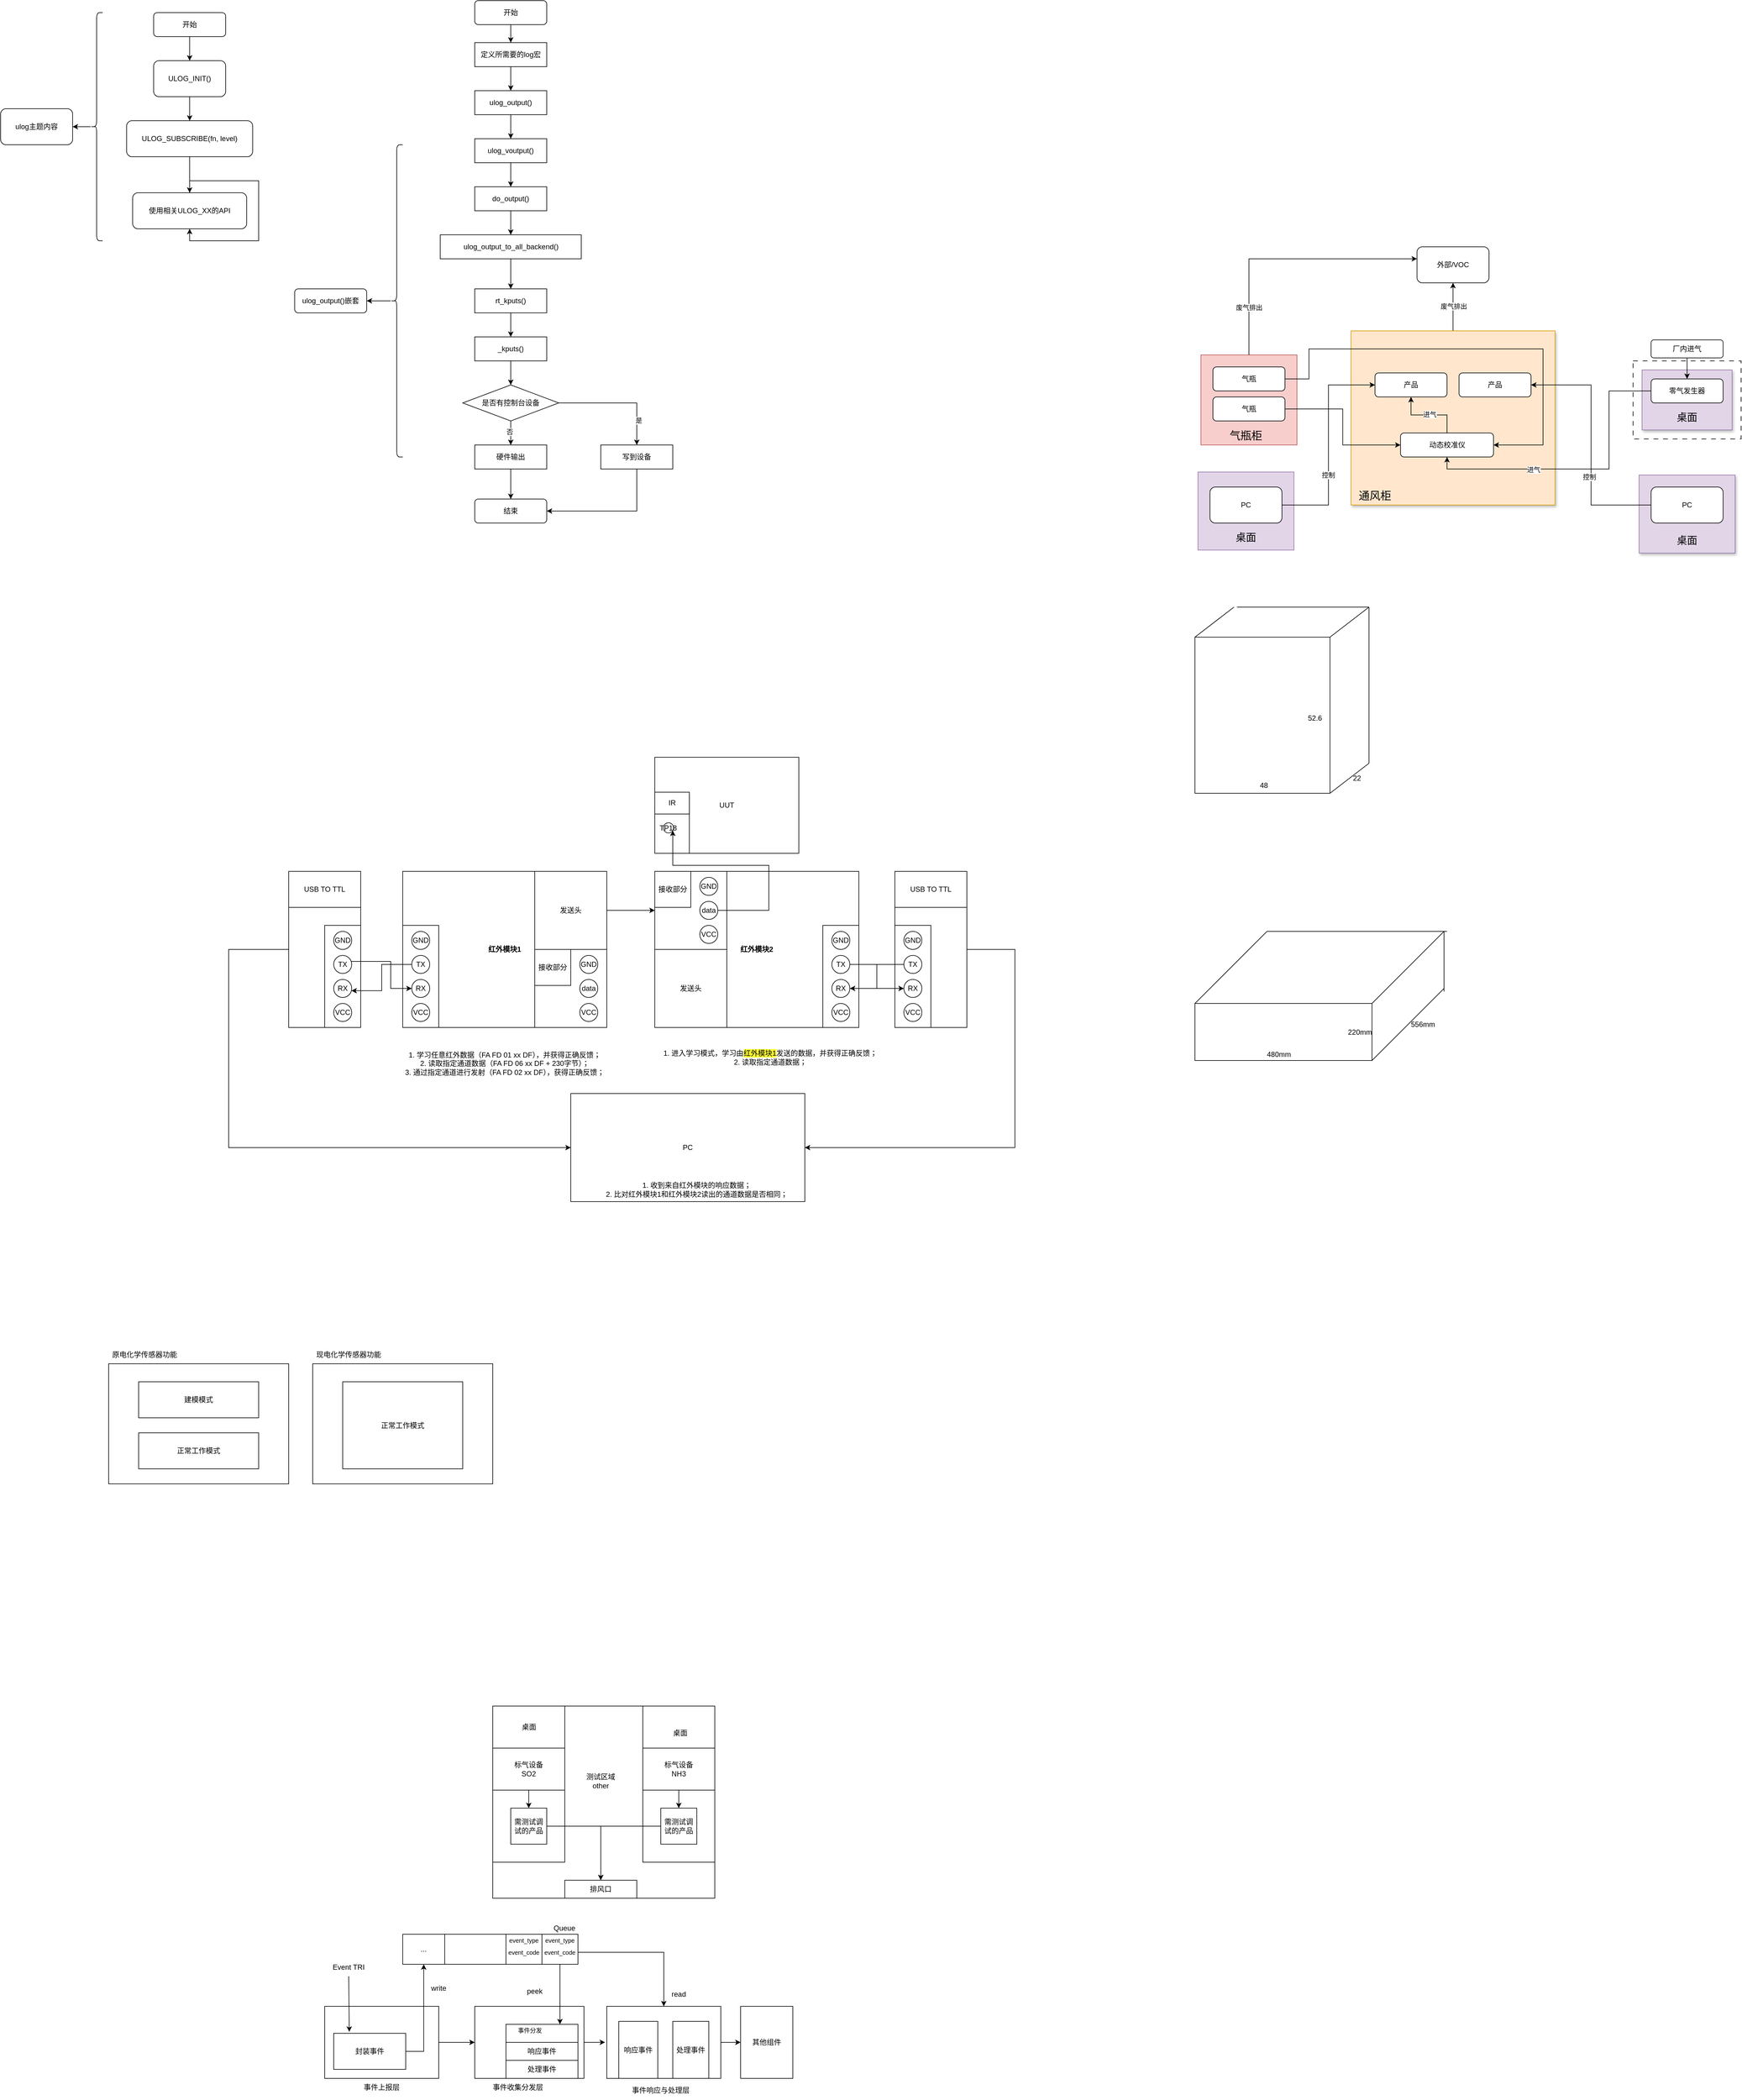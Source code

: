 <mxfile version="26.0.11">
  <diagram name="第 1 页" id="VBYefRN1_Q4a0DNFFzs_">
    <mxGraphModel dx="941" dy="494" grid="1" gridSize="10" guides="1" tooltips="1" connect="1" arrows="1" fold="1" page="1" pageScale="1" pageWidth="3300" pageHeight="4681" math="0" shadow="0">
      <root>
        <mxCell id="0" />
        <mxCell id="1" parent="0" />
        <mxCell id="qdEmWEFO1mnte5XJ-PPk-58" value="" style="rounded=0;whiteSpace=wrap;html=1;dashed=1;dashPattern=8 8;" parent="1" vertex="1">
          <mxGeometry x="2750" y="620" width="180" height="130" as="geometry" />
        </mxCell>
        <mxCell id="qdEmWEFO1mnte5XJ-PPk-31" style="edgeStyle=orthogonalEdgeStyle;rounded=0;orthogonalLoop=1;jettySize=auto;html=1;entryX=0.5;entryY=1;entryDx=0;entryDy=0;" parent="1" source="qdEmWEFO1mnte5XJ-PPk-23" target="qdEmWEFO1mnte5XJ-PPk-30" edge="1">
          <mxGeometry relative="1" as="geometry" />
        </mxCell>
        <mxCell id="qdEmWEFO1mnte5XJ-PPk-32" value="废气排出" style="edgeLabel;html=1;align=center;verticalAlign=middle;resizable=0;points=[];" parent="qdEmWEFO1mnte5XJ-PPk-31" vertex="1" connectable="0">
          <mxGeometry x="0.036" y="-1" relative="1" as="geometry">
            <mxPoint as="offset" />
          </mxGeometry>
        </mxCell>
        <mxCell id="qdEmWEFO1mnte5XJ-PPk-23" value="" style="rounded=0;whiteSpace=wrap;html=1;fillColor=#ffe6cc;strokeColor=#d79b00;fillStyle=auto;glass=0;shadow=1;" parent="1" vertex="1">
          <mxGeometry x="2280" y="570" width="340" height="290" as="geometry" />
        </mxCell>
        <mxCell id="qdEmWEFO1mnte5XJ-PPk-21" value="" style="rounded=0;whiteSpace=wrap;html=1;fillColor=#e1d5e7;strokeColor=#9673a6;shadow=1;" parent="1" vertex="1">
          <mxGeometry x="2765" y="635" width="150" height="100" as="geometry" />
        </mxCell>
        <mxCell id="qdEmWEFO1mnte5XJ-PPk-19" value="" style="rounded=0;whiteSpace=wrap;html=1;fillColor=#e1d5e7;strokeColor=#9673a6;shadow=1;" parent="1" vertex="1">
          <mxGeometry x="2760" y="810" width="160" height="130" as="geometry" />
        </mxCell>
        <mxCell id="qdEmWEFO1mnte5XJ-PPk-20" value="&lt;font style=&quot;font-size: 17px;&quot;&gt;桌面&lt;/font&gt;" style="text;html=1;align=center;verticalAlign=middle;whiteSpace=wrap;rounded=0;" parent="1" vertex="1">
          <mxGeometry x="2800" y="905" width="80" height="30" as="geometry" />
        </mxCell>
        <mxCell id="qdEmWEFO1mnte5XJ-PPk-18" value="" style="rounded=0;whiteSpace=wrap;html=1;fillColor=#e1d5e7;strokeColor=#9673a6;" parent="1" vertex="1">
          <mxGeometry x="2025" y="805" width="160" height="130" as="geometry" />
        </mxCell>
        <mxCell id="qdEmWEFO1mnte5XJ-PPk-16" value="" style="rounded=0;whiteSpace=wrap;html=1;fillColor=#f8cecc;strokeColor=#b85450;" parent="1" vertex="1">
          <mxGeometry x="2030" y="610" width="160" height="150" as="geometry" />
        </mxCell>
        <mxCell id="KYYOisJlUSR0Ur56qBf6-3" value="" style="edgeStyle=orthogonalEdgeStyle;rounded=0;orthogonalLoop=1;jettySize=auto;html=1;" parent="1" source="KYYOisJlUSR0Ur56qBf6-1" target="KYYOisJlUSR0Ur56qBf6-2" edge="1">
          <mxGeometry relative="1" as="geometry" />
        </mxCell>
        <mxCell id="KYYOisJlUSR0Ur56qBf6-1" value="开始" style="rounded=1;whiteSpace=wrap;html=1;" parent="1" vertex="1">
          <mxGeometry x="285" y="40" width="120" height="40" as="geometry" />
        </mxCell>
        <mxCell id="KYYOisJlUSR0Ur56qBf6-5" value="" style="edgeStyle=orthogonalEdgeStyle;rounded=0;orthogonalLoop=1;jettySize=auto;html=1;" parent="1" source="KYYOisJlUSR0Ur56qBf6-2" target="KYYOisJlUSR0Ur56qBf6-4" edge="1">
          <mxGeometry relative="1" as="geometry" />
        </mxCell>
        <mxCell id="KYYOisJlUSR0Ur56qBf6-2" value="ULOG_INIT()" style="whiteSpace=wrap;html=1;rounded=1;" parent="1" vertex="1">
          <mxGeometry x="285" y="120" width="120" height="60" as="geometry" />
        </mxCell>
        <mxCell id="KYYOisJlUSR0Ur56qBf6-7" value="" style="edgeStyle=orthogonalEdgeStyle;rounded=0;orthogonalLoop=1;jettySize=auto;html=1;" parent="1" source="KYYOisJlUSR0Ur56qBf6-4" target="KYYOisJlUSR0Ur56qBf6-6" edge="1">
          <mxGeometry relative="1" as="geometry" />
        </mxCell>
        <mxCell id="KYYOisJlUSR0Ur56qBf6-4" value="ULOG_SUBSCRIBE(fn, level)" style="whiteSpace=wrap;html=1;rounded=1;" parent="1" vertex="1">
          <mxGeometry x="240" y="220" width="210" height="60" as="geometry" />
        </mxCell>
        <mxCell id="KYYOisJlUSR0Ur56qBf6-6" value="使用相关ULOG_XX的API" style="whiteSpace=wrap;html=1;rounded=1;" parent="1" vertex="1">
          <mxGeometry x="250" y="340" width="190" height="60" as="geometry" />
        </mxCell>
        <mxCell id="KYYOisJlUSR0Ur56qBf6-9" style="edgeStyle=orthogonalEdgeStyle;rounded=0;orthogonalLoop=1;jettySize=auto;html=1;entryX=0.5;entryY=1;entryDx=0;entryDy=0;" parent="1" source="KYYOisJlUSR0Ur56qBf6-6" target="KYYOisJlUSR0Ur56qBf6-6" edge="1">
          <mxGeometry relative="1" as="geometry" />
        </mxCell>
        <mxCell id="90yD588Tg5mHqKN5T0L6-4" value="" style="edgeStyle=orthogonalEdgeStyle;rounded=0;orthogonalLoop=1;jettySize=auto;html=1;" parent="1" source="90yD588Tg5mHqKN5T0L6-2" target="90yD588Tg5mHqKN5T0L6-3" edge="1">
          <mxGeometry relative="1" as="geometry" />
        </mxCell>
        <mxCell id="90yD588Tg5mHqKN5T0L6-2" value="" style="shape=curlyBracket;whiteSpace=wrap;html=1;rounded=1;labelPosition=left;verticalLabelPosition=middle;align=right;verticalAlign=middle;" parent="1" vertex="1">
          <mxGeometry x="180" y="40" width="20" height="380" as="geometry" />
        </mxCell>
        <mxCell id="90yD588Tg5mHqKN5T0L6-3" value="ulog主题内容" style="rounded=1;whiteSpace=wrap;html=1;align=center;" parent="1" vertex="1">
          <mxGeometry x="30" y="200" width="120" height="60" as="geometry" />
        </mxCell>
        <mxCell id="90yD588Tg5mHqKN5T0L6-12" style="edgeStyle=orthogonalEdgeStyle;rounded=0;orthogonalLoop=1;jettySize=auto;html=1;exitX=0.5;exitY=1;exitDx=0;exitDy=0;" parent="1" source="90yD588Tg5mHqKN5T0L6-6" target="90yD588Tg5mHqKN5T0L6-7" edge="1">
          <mxGeometry relative="1" as="geometry" />
        </mxCell>
        <mxCell id="90yD588Tg5mHqKN5T0L6-6" value="开始" style="rounded=1;whiteSpace=wrap;html=1;" parent="1" vertex="1">
          <mxGeometry x="820" y="20" width="120" height="40" as="geometry" />
        </mxCell>
        <mxCell id="90yD588Tg5mHqKN5T0L6-9" value="" style="edgeStyle=orthogonalEdgeStyle;rounded=0;orthogonalLoop=1;jettySize=auto;html=1;" parent="1" source="90yD588Tg5mHqKN5T0L6-7" target="90yD588Tg5mHqKN5T0L6-8" edge="1">
          <mxGeometry relative="1" as="geometry" />
        </mxCell>
        <mxCell id="90yD588Tg5mHqKN5T0L6-7" value="定义所需要的log宏" style="rounded=0;whiteSpace=wrap;html=1;" parent="1" vertex="1">
          <mxGeometry x="820" y="90" width="120" height="40" as="geometry" />
        </mxCell>
        <mxCell id="90yD588Tg5mHqKN5T0L6-11" value="" style="edgeStyle=orthogonalEdgeStyle;rounded=0;orthogonalLoop=1;jettySize=auto;html=1;" parent="1" source="90yD588Tg5mHqKN5T0L6-8" target="90yD588Tg5mHqKN5T0L6-10" edge="1">
          <mxGeometry relative="1" as="geometry" />
        </mxCell>
        <mxCell id="90yD588Tg5mHqKN5T0L6-8" value="ulog_output()" style="whiteSpace=wrap;html=1;rounded=0;" parent="1" vertex="1">
          <mxGeometry x="820" y="170" width="120" height="40" as="geometry" />
        </mxCell>
        <mxCell id="90yD588Tg5mHqKN5T0L6-14" value="" style="edgeStyle=orthogonalEdgeStyle;rounded=0;orthogonalLoop=1;jettySize=auto;html=1;" parent="1" source="90yD588Tg5mHqKN5T0L6-10" target="90yD588Tg5mHqKN5T0L6-13" edge="1">
          <mxGeometry relative="1" as="geometry" />
        </mxCell>
        <mxCell id="90yD588Tg5mHqKN5T0L6-10" value="ulog_voutput()" style="whiteSpace=wrap;html=1;rounded=0;" parent="1" vertex="1">
          <mxGeometry x="820" y="250" width="120" height="40" as="geometry" />
        </mxCell>
        <mxCell id="90yD588Tg5mHqKN5T0L6-16" value="" style="edgeStyle=orthogonalEdgeStyle;rounded=0;orthogonalLoop=1;jettySize=auto;html=1;" parent="1" source="90yD588Tg5mHqKN5T0L6-13" target="90yD588Tg5mHqKN5T0L6-15" edge="1">
          <mxGeometry relative="1" as="geometry" />
        </mxCell>
        <mxCell id="90yD588Tg5mHqKN5T0L6-13" value="do_output()" style="whiteSpace=wrap;html=1;rounded=0;" parent="1" vertex="1">
          <mxGeometry x="820" y="330" width="120" height="40" as="geometry" />
        </mxCell>
        <mxCell id="90yD588Tg5mHqKN5T0L6-18" value="" style="edgeStyle=orthogonalEdgeStyle;rounded=0;orthogonalLoop=1;jettySize=auto;html=1;" parent="1" source="90yD588Tg5mHqKN5T0L6-15" target="90yD588Tg5mHqKN5T0L6-17" edge="1">
          <mxGeometry relative="1" as="geometry" />
        </mxCell>
        <mxCell id="90yD588Tg5mHqKN5T0L6-15" value="ulog_output_to_all_backend()" style="whiteSpace=wrap;html=1;rounded=0;" parent="1" vertex="1">
          <mxGeometry x="762.5" y="410" width="235" height="40" as="geometry" />
        </mxCell>
        <mxCell id="90yD588Tg5mHqKN5T0L6-20" value="" style="edgeStyle=orthogonalEdgeStyle;rounded=0;orthogonalLoop=1;jettySize=auto;html=1;" parent="1" source="90yD588Tg5mHqKN5T0L6-17" target="90yD588Tg5mHqKN5T0L6-19" edge="1">
          <mxGeometry relative="1" as="geometry" />
        </mxCell>
        <mxCell id="90yD588Tg5mHqKN5T0L6-17" value="rt_kputs()" style="whiteSpace=wrap;html=1;rounded=0;" parent="1" vertex="1">
          <mxGeometry x="820" y="500" width="120" height="40" as="geometry" />
        </mxCell>
        <mxCell id="90yD588Tg5mHqKN5T0L6-22" value="" style="edgeStyle=orthogonalEdgeStyle;rounded=0;orthogonalLoop=1;jettySize=auto;html=1;" parent="1" source="90yD588Tg5mHqKN5T0L6-19" target="90yD588Tg5mHqKN5T0L6-21" edge="1">
          <mxGeometry relative="1" as="geometry" />
        </mxCell>
        <mxCell id="90yD588Tg5mHqKN5T0L6-19" value="_kputs()" style="whiteSpace=wrap;html=1;rounded=0;" parent="1" vertex="1">
          <mxGeometry x="820" y="580" width="120" height="40" as="geometry" />
        </mxCell>
        <mxCell id="90yD588Tg5mHqKN5T0L6-24" value="" style="edgeStyle=orthogonalEdgeStyle;rounded=0;orthogonalLoop=1;jettySize=auto;html=1;" parent="1" source="90yD588Tg5mHqKN5T0L6-21" target="90yD588Tg5mHqKN5T0L6-23" edge="1">
          <mxGeometry relative="1" as="geometry" />
        </mxCell>
        <mxCell id="90yD588Tg5mHqKN5T0L6-25" value="否" style="edgeLabel;html=1;align=center;verticalAlign=middle;resizable=0;points=[];" parent="90yD588Tg5mHqKN5T0L6-24" vertex="1" connectable="0">
          <mxGeometry x="-0.1" y="-2" relative="1" as="geometry">
            <mxPoint as="offset" />
          </mxGeometry>
        </mxCell>
        <mxCell id="90yD588Tg5mHqKN5T0L6-27" value="" style="edgeStyle=orthogonalEdgeStyle;rounded=0;orthogonalLoop=1;jettySize=auto;html=1;" parent="1" source="90yD588Tg5mHqKN5T0L6-21" target="90yD588Tg5mHqKN5T0L6-26" edge="1">
          <mxGeometry relative="1" as="geometry" />
        </mxCell>
        <mxCell id="90yD588Tg5mHqKN5T0L6-28" value="是" style="edgeLabel;html=1;align=center;verticalAlign=middle;resizable=0;points=[];" parent="90yD588Tg5mHqKN5T0L6-27" vertex="1" connectable="0">
          <mxGeometry x="0.588" y="3" relative="1" as="geometry">
            <mxPoint as="offset" />
          </mxGeometry>
        </mxCell>
        <mxCell id="90yD588Tg5mHqKN5T0L6-21" value="是否有控制台设备" style="rhombus;whiteSpace=wrap;html=1;rounded=0;" parent="1" vertex="1">
          <mxGeometry x="800" y="660" width="160" height="60" as="geometry" />
        </mxCell>
        <mxCell id="90yD588Tg5mHqKN5T0L6-32" style="edgeStyle=orthogonalEdgeStyle;rounded=0;orthogonalLoop=1;jettySize=auto;html=1;exitX=0.5;exitY=1;exitDx=0;exitDy=0;" parent="1" source="90yD588Tg5mHqKN5T0L6-23" target="90yD588Tg5mHqKN5T0L6-29" edge="1">
          <mxGeometry relative="1" as="geometry" />
        </mxCell>
        <mxCell id="90yD588Tg5mHqKN5T0L6-23" value="硬件输出" style="whiteSpace=wrap;html=1;rounded=0;" parent="1" vertex="1">
          <mxGeometry x="820" y="760" width="120" height="40" as="geometry" />
        </mxCell>
        <mxCell id="90yD588Tg5mHqKN5T0L6-33" style="edgeStyle=orthogonalEdgeStyle;rounded=0;orthogonalLoop=1;jettySize=auto;html=1;exitX=0.5;exitY=1;exitDx=0;exitDy=0;entryX=1;entryY=0.5;entryDx=0;entryDy=0;" parent="1" source="90yD588Tg5mHqKN5T0L6-26" target="90yD588Tg5mHqKN5T0L6-29" edge="1">
          <mxGeometry relative="1" as="geometry" />
        </mxCell>
        <mxCell id="90yD588Tg5mHqKN5T0L6-26" value="写到设备" style="whiteSpace=wrap;html=1;rounded=0;" parent="1" vertex="1">
          <mxGeometry x="1030" y="760" width="120" height="40" as="geometry" />
        </mxCell>
        <mxCell id="90yD588Tg5mHqKN5T0L6-29" value="结束" style="rounded=1;whiteSpace=wrap;html=1;" parent="1" vertex="1">
          <mxGeometry x="820" y="850" width="120" height="40" as="geometry" />
        </mxCell>
        <mxCell id="90yD588Tg5mHqKN5T0L6-36" value="" style="edgeStyle=orthogonalEdgeStyle;rounded=0;orthogonalLoop=1;jettySize=auto;html=1;" parent="1" source="90yD588Tg5mHqKN5T0L6-34" target="90yD588Tg5mHqKN5T0L6-35" edge="1">
          <mxGeometry relative="1" as="geometry" />
        </mxCell>
        <mxCell id="90yD588Tg5mHqKN5T0L6-34" value="" style="shape=curlyBracket;whiteSpace=wrap;html=1;rounded=1;labelPosition=left;verticalLabelPosition=middle;align=right;verticalAlign=middle;" parent="1" vertex="1">
          <mxGeometry x="680" y="260" width="20" height="520" as="geometry" />
        </mxCell>
        <mxCell id="90yD588Tg5mHqKN5T0L6-35" value="ulog_output()嵌套" style="whiteSpace=wrap;html=1;align=center;rounded=1;" parent="1" vertex="1">
          <mxGeometry x="520" y="500" width="120" height="40" as="geometry" />
        </mxCell>
        <mxCell id="g5xxGOTNsoSL2lDNkgLA-3" value="红外模块1" style="rounded=0;whiteSpace=wrap;html=1;fontStyle=1" parent="1" vertex="1">
          <mxGeometry x="700" y="1470" width="340" height="260" as="geometry" />
        </mxCell>
        <mxCell id="g5xxGOTNsoSL2lDNkgLA-60" style="edgeStyle=orthogonalEdgeStyle;rounded=0;orthogonalLoop=1;jettySize=auto;html=1;" parent="1" source="g5xxGOTNsoSL2lDNkgLA-4" edge="1">
          <mxGeometry relative="1" as="geometry">
            <mxPoint x="1120" y="1535.0" as="targetPoint" />
          </mxGeometry>
        </mxCell>
        <mxCell id="g5xxGOTNsoSL2lDNkgLA-4" value="发送头" style="rounded=0;whiteSpace=wrap;html=1;" parent="1" vertex="1">
          <mxGeometry x="920" y="1470" width="120" height="130" as="geometry" />
        </mxCell>
        <mxCell id="g5xxGOTNsoSL2lDNkgLA-5" value="" style="rounded=0;whiteSpace=wrap;html=1;" parent="1" vertex="1">
          <mxGeometry x="920" y="1600" width="120" height="130" as="geometry" />
        </mxCell>
        <mxCell id="g5xxGOTNsoSL2lDNkgLA-6" value="GND" style="ellipse;whiteSpace=wrap;html=1;aspect=fixed;" parent="1" vertex="1">
          <mxGeometry x="995" y="1610" width="30" height="30" as="geometry" />
        </mxCell>
        <mxCell id="g5xxGOTNsoSL2lDNkgLA-7" value="data" style="ellipse;whiteSpace=wrap;html=1;aspect=fixed;" parent="1" vertex="1">
          <mxGeometry x="995" y="1650" width="30" height="30" as="geometry" />
        </mxCell>
        <mxCell id="g5xxGOTNsoSL2lDNkgLA-8" value="VCC" style="ellipse;whiteSpace=wrap;html=1;aspect=fixed;" parent="1" vertex="1">
          <mxGeometry x="995" y="1690" width="30" height="30" as="geometry" />
        </mxCell>
        <mxCell id="g5xxGOTNsoSL2lDNkgLA-9" value="接收部分" style="rounded=0;whiteSpace=wrap;html=1;" parent="1" vertex="1">
          <mxGeometry x="920" y="1600" width="60" height="60" as="geometry" />
        </mxCell>
        <mxCell id="g5xxGOTNsoSL2lDNkgLA-10" value="" style="rounded=0;whiteSpace=wrap;html=1;" parent="1" vertex="1">
          <mxGeometry x="700" y="1560" width="60" height="170" as="geometry" />
        </mxCell>
        <mxCell id="g5xxGOTNsoSL2lDNkgLA-11" value="TX" style="ellipse;whiteSpace=wrap;html=1;aspect=fixed;" parent="1" vertex="1">
          <mxGeometry x="715" y="1610" width="30" height="30" as="geometry" />
        </mxCell>
        <mxCell id="g5xxGOTNsoSL2lDNkgLA-12" value="RX" style="ellipse;whiteSpace=wrap;html=1;aspect=fixed;" parent="1" vertex="1">
          <mxGeometry x="715" y="1650" width="30" height="30" as="geometry" />
        </mxCell>
        <mxCell id="g5xxGOTNsoSL2lDNkgLA-13" value="VCC" style="ellipse;whiteSpace=wrap;html=1;aspect=fixed;" parent="1" vertex="1">
          <mxGeometry x="715" y="1690" width="30" height="30" as="geometry" />
        </mxCell>
        <mxCell id="g5xxGOTNsoSL2lDNkgLA-14" value="GND" style="ellipse;whiteSpace=wrap;html=1;aspect=fixed;" parent="1" vertex="1">
          <mxGeometry x="715" y="1570" width="30" height="30" as="geometry" />
        </mxCell>
        <mxCell id="g5xxGOTNsoSL2lDNkgLA-72" style="edgeStyle=orthogonalEdgeStyle;rounded=0;orthogonalLoop=1;jettySize=auto;html=1;entryX=0;entryY=0.5;entryDx=0;entryDy=0;" parent="1" source="g5xxGOTNsoSL2lDNkgLA-20" target="g5xxGOTNsoSL2lDNkgLA-31" edge="1">
          <mxGeometry relative="1" as="geometry">
            <Array as="points">
              <mxPoint x="410" y="1600" />
              <mxPoint x="410" y="1930" />
            </Array>
          </mxGeometry>
        </mxCell>
        <mxCell id="g5xxGOTNsoSL2lDNkgLA-20" value="" style="rounded=0;whiteSpace=wrap;html=1;" parent="1" vertex="1">
          <mxGeometry x="510" y="1470" width="120" height="260" as="geometry" />
        </mxCell>
        <mxCell id="g5xxGOTNsoSL2lDNkgLA-21" value="USB TO TTL" style="rounded=0;whiteSpace=wrap;html=1;" parent="1" vertex="1">
          <mxGeometry x="510" y="1470" width="120" height="60" as="geometry" />
        </mxCell>
        <mxCell id="g5xxGOTNsoSL2lDNkgLA-22" value="" style="rounded=0;whiteSpace=wrap;html=1;" parent="1" vertex="1">
          <mxGeometry x="570" y="1560" width="60" height="170" as="geometry" />
        </mxCell>
        <mxCell id="g5xxGOTNsoSL2lDNkgLA-27" style="edgeStyle=orthogonalEdgeStyle;rounded=0;orthogonalLoop=1;jettySize=auto;html=1;entryX=0;entryY=0.5;entryDx=0;entryDy=0;" parent="1" source="g5xxGOTNsoSL2lDNkgLA-23" target="g5xxGOTNsoSL2lDNkgLA-12" edge="1">
          <mxGeometry relative="1" as="geometry">
            <Array as="points">
              <mxPoint x="680" y="1620" />
              <mxPoint x="680" y="1665" />
            </Array>
          </mxGeometry>
        </mxCell>
        <mxCell id="g5xxGOTNsoSL2lDNkgLA-23" value="TX" style="ellipse;whiteSpace=wrap;html=1;aspect=fixed;" parent="1" vertex="1">
          <mxGeometry x="585" y="1610" width="30" height="30" as="geometry" />
        </mxCell>
        <mxCell id="g5xxGOTNsoSL2lDNkgLA-24" value="RX" style="ellipse;whiteSpace=wrap;html=1;aspect=fixed;" parent="1" vertex="1">
          <mxGeometry x="585" y="1650" width="30" height="30" as="geometry" />
        </mxCell>
        <mxCell id="g5xxGOTNsoSL2lDNkgLA-25" value="VCC" style="ellipse;whiteSpace=wrap;html=1;aspect=fixed;" parent="1" vertex="1">
          <mxGeometry x="585" y="1690" width="30" height="30" as="geometry" />
        </mxCell>
        <mxCell id="g5xxGOTNsoSL2lDNkgLA-26" value="GND" style="ellipse;whiteSpace=wrap;html=1;aspect=fixed;" parent="1" vertex="1">
          <mxGeometry x="585" y="1570" width="30" height="30" as="geometry" />
        </mxCell>
        <mxCell id="g5xxGOTNsoSL2lDNkgLA-31" value="PC" style="rounded=0;whiteSpace=wrap;html=1;" parent="1" vertex="1">
          <mxGeometry x="980" y="1840" width="390" height="180" as="geometry" />
        </mxCell>
        <mxCell id="g5xxGOTNsoSL2lDNkgLA-38" style="edgeStyle=orthogonalEdgeStyle;rounded=0;orthogonalLoop=1;jettySize=auto;html=1;exitX=0;exitY=0.5;exitDx=0;exitDy=0;entryX=0.984;entryY=0.625;entryDx=0;entryDy=0;entryPerimeter=0;" parent="1" source="g5xxGOTNsoSL2lDNkgLA-11" target="g5xxGOTNsoSL2lDNkgLA-24" edge="1">
          <mxGeometry relative="1" as="geometry" />
        </mxCell>
        <mxCell id="g5xxGOTNsoSL2lDNkgLA-56" value="" style="group" parent="1" vertex="1" connectable="0">
          <mxGeometry x="1120" y="1280" width="240" height="160" as="geometry" />
        </mxCell>
        <mxCell id="g5xxGOTNsoSL2lDNkgLA-15" value="UUT" style="rounded=0;whiteSpace=wrap;html=1;" parent="g5xxGOTNsoSL2lDNkgLA-56" vertex="1">
          <mxGeometry width="240" height="160" as="geometry" />
        </mxCell>
        <mxCell id="g5xxGOTNsoSL2lDNkgLA-16" value="" style="rounded=0;whiteSpace=wrap;html=1;" parent="g5xxGOTNsoSL2lDNkgLA-56" vertex="1">
          <mxGeometry y="61.818" width="57.6" height="98.182" as="geometry" />
        </mxCell>
        <mxCell id="g5xxGOTNsoSL2lDNkgLA-17" value="IR" style="rounded=0;whiteSpace=wrap;html=1;" parent="g5xxGOTNsoSL2lDNkgLA-56" vertex="1">
          <mxGeometry y="58.182" width="57.6" height="36.364" as="geometry" />
        </mxCell>
        <mxCell id="g5xxGOTNsoSL2lDNkgLA-18" value="TP18" style="ellipse;whiteSpace=wrap;html=1;aspect=fixed;" parent="g5xxGOTNsoSL2lDNkgLA-56" vertex="1">
          <mxGeometry x="14.4" y="109.091" width="16.956" height="16.956" as="geometry" />
        </mxCell>
        <mxCell id="g5xxGOTNsoSL2lDNkgLA-42" value="红外模块2" style="rounded=0;whiteSpace=wrap;html=1;fontStyle=1;container=0;" parent="1" vertex="1">
          <mxGeometry x="1120" y="1470" width="340" height="260" as="geometry" />
        </mxCell>
        <mxCell id="g5xxGOTNsoSL2lDNkgLA-43" value="发送头" style="rounded=0;whiteSpace=wrap;html=1;container=0;" parent="1" vertex="1">
          <mxGeometry x="1120" y="1600" width="120" height="130" as="geometry" />
        </mxCell>
        <mxCell id="g5xxGOTNsoSL2lDNkgLA-57" value="" style="group" parent="1" vertex="1" connectable="0">
          <mxGeometry x="1120" y="1470" width="120" height="130" as="geometry" />
        </mxCell>
        <mxCell id="g5xxGOTNsoSL2lDNkgLA-44" value="" style="rounded=0;whiteSpace=wrap;html=1;container=0;" parent="g5xxGOTNsoSL2lDNkgLA-57" vertex="1">
          <mxGeometry width="120" height="130" as="geometry" />
        </mxCell>
        <mxCell id="g5xxGOTNsoSL2lDNkgLA-45" value="GND" style="ellipse;whiteSpace=wrap;html=1;aspect=fixed;container=0;" parent="g5xxGOTNsoSL2lDNkgLA-57" vertex="1">
          <mxGeometry x="75" y="10" width="30" height="30" as="geometry" />
        </mxCell>
        <mxCell id="g5xxGOTNsoSL2lDNkgLA-46" value="data" style="ellipse;whiteSpace=wrap;html=1;aspect=fixed;container=0;" parent="g5xxGOTNsoSL2lDNkgLA-57" vertex="1">
          <mxGeometry x="75" y="50" width="30" height="30" as="geometry" />
        </mxCell>
        <mxCell id="g5xxGOTNsoSL2lDNkgLA-47" value="VCC" style="ellipse;whiteSpace=wrap;html=1;aspect=fixed;container=0;" parent="g5xxGOTNsoSL2lDNkgLA-57" vertex="1">
          <mxGeometry x="75" y="90" width="30" height="30" as="geometry" />
        </mxCell>
        <mxCell id="g5xxGOTNsoSL2lDNkgLA-48" value="接收部分" style="rounded=0;whiteSpace=wrap;html=1;container=0;" parent="g5xxGOTNsoSL2lDNkgLA-57" vertex="1">
          <mxGeometry width="60" height="60" as="geometry" />
        </mxCell>
        <mxCell id="g5xxGOTNsoSL2lDNkgLA-58" value="" style="group" parent="1" vertex="1" connectable="0">
          <mxGeometry x="1400" y="1560" width="60" height="170" as="geometry" />
        </mxCell>
        <mxCell id="g5xxGOTNsoSL2lDNkgLA-49" value="" style="rounded=0;whiteSpace=wrap;html=1;container=0;" parent="g5xxGOTNsoSL2lDNkgLA-58" vertex="1">
          <mxGeometry width="60" height="170" as="geometry" />
        </mxCell>
        <mxCell id="g5xxGOTNsoSL2lDNkgLA-50" value="TX" style="ellipse;whiteSpace=wrap;html=1;aspect=fixed;container=0;" parent="g5xxGOTNsoSL2lDNkgLA-58" vertex="1">
          <mxGeometry x="15" y="50" width="30" height="30" as="geometry" />
        </mxCell>
        <mxCell id="g5xxGOTNsoSL2lDNkgLA-51" value="RX" style="ellipse;whiteSpace=wrap;html=1;aspect=fixed;container=0;" parent="g5xxGOTNsoSL2lDNkgLA-58" vertex="1">
          <mxGeometry x="15" y="90" width="30" height="30" as="geometry" />
        </mxCell>
        <mxCell id="g5xxGOTNsoSL2lDNkgLA-52" value="VCC" style="ellipse;whiteSpace=wrap;html=1;aspect=fixed;container=0;" parent="g5xxGOTNsoSL2lDNkgLA-58" vertex="1">
          <mxGeometry x="15" y="130" width="30" height="30" as="geometry" />
        </mxCell>
        <mxCell id="g5xxGOTNsoSL2lDNkgLA-53" value="GND" style="ellipse;whiteSpace=wrap;html=1;aspect=fixed;container=0;" parent="g5xxGOTNsoSL2lDNkgLA-58" vertex="1">
          <mxGeometry x="15" y="10" width="30" height="30" as="geometry" />
        </mxCell>
        <mxCell id="g5xxGOTNsoSL2lDNkgLA-59" value="1. 学习任意红外数据（FA FD 01 xx DF），并获得正确反馈；&lt;div&gt;2. 读取指定通道数据（FA FD 06 xx DF + 230字节）；&lt;br&gt;&lt;div&gt;3. 通过指定通道进行发射（FA FD 02 xx DF），获得正确反馈；&lt;/div&gt;&lt;/div&gt;" style="text;html=1;align=center;verticalAlign=middle;whiteSpace=wrap;rounded=0;" parent="1" vertex="1">
          <mxGeometry x="700" y="1750" width="340" height="80" as="geometry" />
        </mxCell>
        <mxCell id="g5xxGOTNsoSL2lDNkgLA-61" style="edgeStyle=orthogonalEdgeStyle;rounded=0;orthogonalLoop=1;jettySize=auto;html=1;exitX=1;exitY=0.5;exitDx=0;exitDy=0;" parent="1" source="g5xxGOTNsoSL2lDNkgLA-46" target="g5xxGOTNsoSL2lDNkgLA-18" edge="1">
          <mxGeometry relative="1" as="geometry">
            <Array as="points">
              <mxPoint x="1310" y="1535" />
              <mxPoint x="1310" y="1460" />
              <mxPoint x="1150" y="1460" />
            </Array>
          </mxGeometry>
        </mxCell>
        <mxCell id="g5xxGOTNsoSL2lDNkgLA-62" value="1. 进入学习模式，学习由&lt;span style=&quot;background-color: rgb(255, 255, 51);&quot;&gt;红外模块1&lt;/span&gt;发送的数据，并获得正确反馈；&lt;div&gt;2. 读取指定通道数据；&lt;/div&gt;" style="text;html=1;align=center;verticalAlign=middle;whiteSpace=wrap;rounded=0;" parent="1" vertex="1">
          <mxGeometry x="1125" y="1740" width="375" height="80" as="geometry" />
        </mxCell>
        <mxCell id="g5xxGOTNsoSL2lDNkgLA-73" style="edgeStyle=orthogonalEdgeStyle;rounded=0;orthogonalLoop=1;jettySize=auto;html=1;exitX=1;exitY=0.5;exitDx=0;exitDy=0;entryX=1;entryY=0.5;entryDx=0;entryDy=0;" parent="1" source="g5xxGOTNsoSL2lDNkgLA-63" target="g5xxGOTNsoSL2lDNkgLA-31" edge="1">
          <mxGeometry relative="1" as="geometry">
            <Array as="points">
              <mxPoint x="1720" y="1600" />
              <mxPoint x="1720" y="1930" />
            </Array>
          </mxGeometry>
        </mxCell>
        <mxCell id="g5xxGOTNsoSL2lDNkgLA-63" value="" style="rounded=0;whiteSpace=wrap;html=1;" parent="1" vertex="1">
          <mxGeometry x="1520" y="1470" width="120" height="260" as="geometry" />
        </mxCell>
        <mxCell id="g5xxGOTNsoSL2lDNkgLA-64" value="USB TO TTL" style="rounded=0;whiteSpace=wrap;html=1;" parent="1" vertex="1">
          <mxGeometry x="1520" y="1470" width="120" height="60" as="geometry" />
        </mxCell>
        <mxCell id="g5xxGOTNsoSL2lDNkgLA-65" value="" style="rounded=0;whiteSpace=wrap;html=1;" parent="1" vertex="1">
          <mxGeometry x="1520" y="1560" width="60" height="170" as="geometry" />
        </mxCell>
        <mxCell id="g5xxGOTNsoSL2lDNkgLA-75" style="edgeStyle=orthogonalEdgeStyle;rounded=0;orthogonalLoop=1;jettySize=auto;html=1;exitX=0;exitY=0.5;exitDx=0;exitDy=0;entryX=1;entryY=0.5;entryDx=0;entryDy=0;" parent="1" source="g5xxGOTNsoSL2lDNkgLA-66" target="g5xxGOTNsoSL2lDNkgLA-51" edge="1">
          <mxGeometry relative="1" as="geometry" />
        </mxCell>
        <mxCell id="g5xxGOTNsoSL2lDNkgLA-66" value="TX" style="ellipse;whiteSpace=wrap;html=1;aspect=fixed;" parent="1" vertex="1">
          <mxGeometry x="1535" y="1610" width="30" height="30" as="geometry" />
        </mxCell>
        <mxCell id="g5xxGOTNsoSL2lDNkgLA-67" value="RX" style="ellipse;whiteSpace=wrap;html=1;aspect=fixed;" parent="1" vertex="1">
          <mxGeometry x="1535" y="1650" width="30" height="30" as="geometry" />
        </mxCell>
        <mxCell id="g5xxGOTNsoSL2lDNkgLA-68" value="VCC" style="ellipse;whiteSpace=wrap;html=1;aspect=fixed;" parent="1" vertex="1">
          <mxGeometry x="1535" y="1690" width="30" height="30" as="geometry" />
        </mxCell>
        <mxCell id="g5xxGOTNsoSL2lDNkgLA-69" value="GND" style="ellipse;whiteSpace=wrap;html=1;aspect=fixed;" parent="1" vertex="1">
          <mxGeometry x="1535" y="1570" width="30" height="30" as="geometry" />
        </mxCell>
        <mxCell id="g5xxGOTNsoSL2lDNkgLA-70" style="edgeStyle=orthogonalEdgeStyle;rounded=0;orthogonalLoop=1;jettySize=auto;html=1;entryX=0;entryY=0.5;entryDx=0;entryDy=0;" parent="1" source="g5xxGOTNsoSL2lDNkgLA-50" target="g5xxGOTNsoSL2lDNkgLA-67" edge="1">
          <mxGeometry relative="1" as="geometry" />
        </mxCell>
        <mxCell id="g5xxGOTNsoSL2lDNkgLA-74" value="&lt;div&gt;1. 收到来自红外模块的响应数据；&lt;/div&gt;2. 比对红外模块1和红外模块2读出的通道数据是否相同；" style="text;html=1;align=center;verticalAlign=middle;whiteSpace=wrap;rounded=0;" parent="1" vertex="1">
          <mxGeometry x="1030" y="1960" width="320" height="80" as="geometry" />
        </mxCell>
        <mxCell id="r_3BvQJMOsZDoT6vy0jY-2" value="" style="rounded=0;whiteSpace=wrap;html=1;" parent="1" vertex="1">
          <mxGeometry x="850" y="2860" width="370" height="320" as="geometry" />
        </mxCell>
        <mxCell id="r_3BvQJMOsZDoT6vy0jY-3" value="" style="rounded=0;whiteSpace=wrap;html=1;" parent="1" vertex="1">
          <mxGeometry x="1100" y="2860" width="120" height="260" as="geometry" />
        </mxCell>
        <mxCell id="r_3BvQJMOsZDoT6vy0jY-4" value="桌面" style="text;html=1;align=center;verticalAlign=middle;whiteSpace=wrap;rounded=0;" parent="1" vertex="1">
          <mxGeometry x="1125" y="2880" width="75" height="50" as="geometry" />
        </mxCell>
        <mxCell id="r_3BvQJMOsZDoT6vy0jY-21" style="edgeStyle=orthogonalEdgeStyle;rounded=0;orthogonalLoop=1;jettySize=auto;html=1;exitX=0.5;exitY=1;exitDx=0;exitDy=0;entryX=0.5;entryY=0;entryDx=0;entryDy=0;" parent="1" source="r_3BvQJMOsZDoT6vy0jY-5" target="r_3BvQJMOsZDoT6vy0jY-6" edge="1">
          <mxGeometry relative="1" as="geometry" />
        </mxCell>
        <mxCell id="r_3BvQJMOsZDoT6vy0jY-5" value="标气设备&lt;div&gt;NH3&lt;/div&gt;" style="rounded=0;whiteSpace=wrap;html=1;" parent="1" vertex="1">
          <mxGeometry x="1100" y="2930" width="120" height="70" as="geometry" />
        </mxCell>
        <mxCell id="r_3BvQJMOsZDoT6vy0jY-26" style="edgeStyle=orthogonalEdgeStyle;rounded=0;orthogonalLoop=1;jettySize=auto;html=1;entryX=0.5;entryY=0;entryDx=0;entryDy=0;" parent="1" source="r_3BvQJMOsZDoT6vy0jY-6" target="r_3BvQJMOsZDoT6vy0jY-9" edge="1">
          <mxGeometry relative="1" as="geometry" />
        </mxCell>
        <mxCell id="r_3BvQJMOsZDoT6vy0jY-6" value="需测试调试的产品" style="rounded=0;whiteSpace=wrap;html=1;" parent="1" vertex="1">
          <mxGeometry x="1130" y="3030" width="60" height="60" as="geometry" />
        </mxCell>
        <mxCell id="r_3BvQJMOsZDoT6vy0jY-9" value="排风口" style="rounded=0;whiteSpace=wrap;html=1;" parent="1" vertex="1">
          <mxGeometry x="970" y="3150" width="120" height="30" as="geometry" />
        </mxCell>
        <mxCell id="r_3BvQJMOsZDoT6vy0jY-12" value="测试区域&lt;div&gt;other&lt;/div&gt;" style="text;html=1;align=center;verticalAlign=middle;whiteSpace=wrap;rounded=0;" parent="1" vertex="1">
          <mxGeometry x="990" y="2970" width="80" height="30" as="geometry" />
        </mxCell>
        <mxCell id="r_3BvQJMOsZDoT6vy0jY-13" value="" style="rounded=0;whiteSpace=wrap;html=1;" parent="1" vertex="1">
          <mxGeometry x="850" y="2860" width="120" height="260" as="geometry" />
        </mxCell>
        <mxCell id="r_3BvQJMOsZDoT6vy0jY-20" style="edgeStyle=orthogonalEdgeStyle;rounded=0;orthogonalLoop=1;jettySize=auto;html=1;" parent="1" source="r_3BvQJMOsZDoT6vy0jY-14" target="r_3BvQJMOsZDoT6vy0jY-15" edge="1">
          <mxGeometry relative="1" as="geometry" />
        </mxCell>
        <mxCell id="r_3BvQJMOsZDoT6vy0jY-14" value="标气设备&lt;div&gt;SO2&lt;/div&gt;" style="rounded=0;whiteSpace=wrap;html=1;" parent="1" vertex="1">
          <mxGeometry x="850" y="2930" width="120" height="70" as="geometry" />
        </mxCell>
        <mxCell id="r_3BvQJMOsZDoT6vy0jY-25" style="edgeStyle=orthogonalEdgeStyle;rounded=0;orthogonalLoop=1;jettySize=auto;html=1;entryX=0.5;entryY=0;entryDx=0;entryDy=0;" parent="1" source="r_3BvQJMOsZDoT6vy0jY-15" target="r_3BvQJMOsZDoT6vy0jY-9" edge="1">
          <mxGeometry relative="1" as="geometry" />
        </mxCell>
        <mxCell id="r_3BvQJMOsZDoT6vy0jY-15" value="需测试调试的产品" style="rounded=0;whiteSpace=wrap;html=1;" parent="1" vertex="1">
          <mxGeometry x="880" y="3030" width="60" height="60" as="geometry" />
        </mxCell>
        <mxCell id="r_3BvQJMOsZDoT6vy0jY-17" value="桌面" style="text;html=1;align=center;verticalAlign=middle;whiteSpace=wrap;rounded=0;" parent="1" vertex="1">
          <mxGeometry x="872.5" y="2870" width="75" height="50" as="geometry" />
        </mxCell>
        <mxCell id="qdEmWEFO1mnte5XJ-PPk-11" style="edgeStyle=orthogonalEdgeStyle;rounded=0;orthogonalLoop=1;jettySize=auto;html=1;entryX=0.5;entryY=1;entryDx=0;entryDy=0;" parent="1" source="MkJN3EaGuhQjYFLI0Iza-1" target="MkJN3EaGuhQjYFLI0Iza-2" edge="1">
          <mxGeometry relative="1" as="geometry">
            <Array as="points">
              <mxPoint x="2710" y="800" />
              <mxPoint x="2440" y="800" />
            </Array>
          </mxGeometry>
        </mxCell>
        <mxCell id="qdEmWEFO1mnte5XJ-PPk-29" value="进气" style="edgeLabel;html=1;align=center;verticalAlign=middle;resizable=0;points=[];" parent="qdEmWEFO1mnte5XJ-PPk-11" vertex="1" connectable="0">
          <mxGeometry x="0.331" y="1" relative="1" as="geometry">
            <mxPoint as="offset" />
          </mxGeometry>
        </mxCell>
        <mxCell id="MkJN3EaGuhQjYFLI0Iza-1" value="零气发生器" style="rounded=1;whiteSpace=wrap;html=1;" parent="1" vertex="1">
          <mxGeometry x="2780" y="650" width="120" height="40" as="geometry" />
        </mxCell>
        <mxCell id="MkJN3EaGuhQjYFLI0Iza-22" style="edgeStyle=orthogonalEdgeStyle;rounded=0;orthogonalLoop=1;jettySize=auto;html=1;entryX=0.5;entryY=1;entryDx=0;entryDy=0;" parent="1" source="MkJN3EaGuhQjYFLI0Iza-2" target="MkJN3EaGuhQjYFLI0Iza-6" edge="1">
          <mxGeometry relative="1" as="geometry" />
        </mxCell>
        <mxCell id="MkJN3EaGuhQjYFLI0Iza-31" value="进气" style="edgeLabel;html=1;align=center;verticalAlign=middle;resizable=0;points=[];" parent="MkJN3EaGuhQjYFLI0Iza-22" vertex="1" connectable="0">
          <mxGeometry x="-0.008" y="-1" relative="1" as="geometry">
            <mxPoint as="offset" />
          </mxGeometry>
        </mxCell>
        <mxCell id="MkJN3EaGuhQjYFLI0Iza-2" value="动态校准仪" style="rounded=1;whiteSpace=wrap;html=1;" parent="1" vertex="1">
          <mxGeometry x="2362.5" y="740" width="155" height="40" as="geometry" />
        </mxCell>
        <mxCell id="qdEmWEFO1mnte5XJ-PPk-10" style="edgeStyle=orthogonalEdgeStyle;rounded=0;orthogonalLoop=1;jettySize=auto;html=1;entryX=0;entryY=0.5;entryDx=0;entryDy=0;" parent="1" source="MkJN3EaGuhQjYFLI0Iza-4" target="MkJN3EaGuhQjYFLI0Iza-2" edge="1">
          <mxGeometry relative="1" as="geometry" />
        </mxCell>
        <mxCell id="MkJN3EaGuhQjYFLI0Iza-4" value="气瓶" style="rounded=1;whiteSpace=wrap;html=1;" parent="1" vertex="1">
          <mxGeometry x="2050" y="680" width="120" height="40" as="geometry" />
        </mxCell>
        <mxCell id="MkJN3EaGuhQjYFLI0Iza-6" value="产品" style="rounded=1;whiteSpace=wrap;html=1;" parent="1" vertex="1">
          <mxGeometry x="2320" y="640" width="120" height="40" as="geometry" />
        </mxCell>
        <mxCell id="MkJN3EaGuhQjYFLI0Iza-14" style="edgeStyle=orthogonalEdgeStyle;rounded=0;orthogonalLoop=1;jettySize=auto;html=1;entryX=0.5;entryY=1;entryDx=0;entryDy=0;" parent="1" edge="1">
          <mxGeometry relative="1" as="geometry">
            <mxPoint x="2440.0" y="1000" as="targetPoint" />
          </mxGeometry>
        </mxCell>
        <mxCell id="qdEmWEFO1mnte5XJ-PPk-14" style="edgeStyle=orthogonalEdgeStyle;rounded=0;orthogonalLoop=1;jettySize=auto;html=1;entryX=0;entryY=0.5;entryDx=0;entryDy=0;" parent="1" source="MkJN3EaGuhQjYFLI0Iza-25" target="MkJN3EaGuhQjYFLI0Iza-6" edge="1">
          <mxGeometry relative="1" as="geometry" />
        </mxCell>
        <mxCell id="qdEmWEFO1mnte5XJ-PPk-27" value="控制" style="edgeLabel;html=1;align=center;verticalAlign=middle;resizable=0;points=[];" parent="qdEmWEFO1mnte5XJ-PPk-14" vertex="1" connectable="0">
          <mxGeometry x="-0.279" y="1" relative="1" as="geometry">
            <mxPoint as="offset" />
          </mxGeometry>
        </mxCell>
        <mxCell id="MkJN3EaGuhQjYFLI0Iza-25" value="PC" style="rounded=1;whiteSpace=wrap;html=1;" parent="1" vertex="1">
          <mxGeometry x="2045" y="830" width="120" height="60" as="geometry" />
        </mxCell>
        <mxCell id="qdEmWEFO1mnte5XJ-PPk-15" style="edgeStyle=orthogonalEdgeStyle;rounded=0;orthogonalLoop=1;jettySize=auto;html=1;entryX=1;entryY=0.5;entryDx=0;entryDy=0;" parent="1" source="MkJN3EaGuhQjYFLI0Iza-27" target="qdEmWEFO1mnte5XJ-PPk-1" edge="1">
          <mxGeometry relative="1" as="geometry" />
        </mxCell>
        <mxCell id="qdEmWEFO1mnte5XJ-PPk-28" value="控制" style="edgeLabel;html=1;align=center;verticalAlign=middle;resizable=0;points=[];" parent="qdEmWEFO1mnte5XJ-PPk-15" vertex="1" connectable="0">
          <mxGeometry x="-0.264" y="3" relative="1" as="geometry">
            <mxPoint as="offset" />
          </mxGeometry>
        </mxCell>
        <mxCell id="MkJN3EaGuhQjYFLI0Iza-27" value="PC" style="rounded=1;whiteSpace=wrap;html=1;" parent="1" vertex="1">
          <mxGeometry x="2780" y="830" width="120" height="60" as="geometry" />
        </mxCell>
        <mxCell id="qdEmWEFO1mnte5XJ-PPk-9" style="edgeStyle=orthogonalEdgeStyle;rounded=0;orthogonalLoop=1;jettySize=auto;html=1;entryX=1;entryY=0.5;entryDx=0;entryDy=0;" parent="1" source="MkJN3EaGuhQjYFLI0Iza-33" target="MkJN3EaGuhQjYFLI0Iza-2" edge="1">
          <mxGeometry relative="1" as="geometry">
            <Array as="points">
              <mxPoint x="2210" y="600" />
              <mxPoint x="2600" y="600" />
              <mxPoint x="2600" y="760" />
            </Array>
          </mxGeometry>
        </mxCell>
        <mxCell id="MkJN3EaGuhQjYFLI0Iza-33" value="气瓶" style="rounded=1;whiteSpace=wrap;html=1;" parent="1" vertex="1">
          <mxGeometry x="2050" y="630" width="120" height="40" as="geometry" />
        </mxCell>
        <mxCell id="qdEmWEFO1mnte5XJ-PPk-1" value="产品" style="rounded=1;whiteSpace=wrap;html=1;" parent="1" vertex="1">
          <mxGeometry x="2460" y="640" width="120" height="40" as="geometry" />
        </mxCell>
        <mxCell id="qdEmWEFO1mnte5XJ-PPk-4" value="&lt;font style=&quot;font-size: 17px;&quot;&gt;桌面&lt;/font&gt;" style="text;html=1;align=center;verticalAlign=middle;whiteSpace=wrap;rounded=0;" parent="1" vertex="1">
          <mxGeometry x="2065" y="900" width="80" height="30" as="geometry" />
        </mxCell>
        <mxCell id="qdEmWEFO1mnte5XJ-PPk-13" value="" style="edgeStyle=orthogonalEdgeStyle;rounded=0;orthogonalLoop=1;jettySize=auto;html=1;" parent="1" source="qdEmWEFO1mnte5XJ-PPk-5" target="MkJN3EaGuhQjYFLI0Iza-1" edge="1">
          <mxGeometry relative="1" as="geometry" />
        </mxCell>
        <mxCell id="qdEmWEFO1mnte5XJ-PPk-5" value="厂内进气" style="rounded=1;whiteSpace=wrap;html=1;" parent="1" vertex="1">
          <mxGeometry x="2780" y="585" width="120" height="30" as="geometry" />
        </mxCell>
        <mxCell id="qdEmWEFO1mnte5XJ-PPk-17" value="&lt;font style=&quot;font-size: 18px;&quot;&gt;气瓶柜&lt;/font&gt;" style="text;html=1;align=center;verticalAlign=middle;whiteSpace=wrap;rounded=0;" parent="1" vertex="1">
          <mxGeometry x="2075" y="730" width="60" height="30" as="geometry" />
        </mxCell>
        <mxCell id="qdEmWEFO1mnte5XJ-PPk-22" value="&lt;font style=&quot;font-size: 17px;&quot;&gt;桌面&lt;/font&gt;" style="text;html=1;align=center;verticalAlign=middle;whiteSpace=wrap;rounded=0;" parent="1" vertex="1">
          <mxGeometry x="2800" y="700" width="80" height="30" as="geometry" />
        </mxCell>
        <mxCell id="qdEmWEFO1mnte5XJ-PPk-24" value="&lt;font style=&quot;font-size: 18px;&quot;&gt;通风柜&lt;/font&gt;" style="text;html=1;align=center;verticalAlign=middle;whiteSpace=wrap;rounded=0;" parent="1" vertex="1">
          <mxGeometry x="2290" y="830" width="60" height="30" as="geometry" />
        </mxCell>
        <mxCell id="qdEmWEFO1mnte5XJ-PPk-30" value="外部/VOC" style="rounded=1;whiteSpace=wrap;html=1;" parent="1" vertex="1">
          <mxGeometry x="2390" y="430" width="120" height="60" as="geometry" />
        </mxCell>
        <mxCell id="qdEmWEFO1mnte5XJ-PPk-33" style="edgeStyle=orthogonalEdgeStyle;rounded=0;orthogonalLoop=1;jettySize=auto;html=1;entryX=0;entryY=0.333;entryDx=0;entryDy=0;entryPerimeter=0;" parent="1" source="qdEmWEFO1mnte5XJ-PPk-16" target="qdEmWEFO1mnte5XJ-PPk-30" edge="1">
          <mxGeometry relative="1" as="geometry">
            <Array as="points">
              <mxPoint x="2110" y="450" />
            </Array>
          </mxGeometry>
        </mxCell>
        <mxCell id="qdEmWEFO1mnte5XJ-PPk-34" value="废气排出" style="edgeLabel;html=1;align=center;verticalAlign=middle;resizable=0;points=[];" parent="qdEmWEFO1mnte5XJ-PPk-33" vertex="1" connectable="0">
          <mxGeometry x="-0.642" relative="1" as="geometry">
            <mxPoint as="offset" />
          </mxGeometry>
        </mxCell>
        <mxCell id="qdEmWEFO1mnte5XJ-PPk-35" value="" style="rounded=0;whiteSpace=wrap;html=1;" parent="1" vertex="1">
          <mxGeometry x="2020" y="1080" width="225" height="260" as="geometry" />
        </mxCell>
        <mxCell id="qdEmWEFO1mnte5XJ-PPk-37" value="" style="endArrow=none;html=1;rounded=0;" parent="1" edge="1">
          <mxGeometry width="50" height="50" relative="1" as="geometry">
            <mxPoint x="2245" y="1080" as="sourcePoint" />
            <mxPoint x="2310" y="1030" as="targetPoint" />
          </mxGeometry>
        </mxCell>
        <mxCell id="qdEmWEFO1mnte5XJ-PPk-41" value="" style="endArrow=none;html=1;rounded=0;" parent="1" edge="1">
          <mxGeometry width="50" height="50" relative="1" as="geometry">
            <mxPoint x="2310" y="1290" as="sourcePoint" />
            <mxPoint x="2310" y="1030" as="targetPoint" />
          </mxGeometry>
        </mxCell>
        <mxCell id="qdEmWEFO1mnte5XJ-PPk-42" value="" style="endArrow=none;html=1;rounded=0;" parent="1" edge="1">
          <mxGeometry width="50" height="50" relative="1" as="geometry">
            <mxPoint x="2245" y="1340" as="sourcePoint" />
            <mxPoint x="2310" y="1290" as="targetPoint" />
          </mxGeometry>
        </mxCell>
        <mxCell id="qdEmWEFO1mnte5XJ-PPk-43" value="" style="endArrow=none;html=1;rounded=0;" parent="1" edge="1">
          <mxGeometry width="50" height="50" relative="1" as="geometry">
            <mxPoint x="2020" y="1080" as="sourcePoint" />
            <mxPoint x="2085" y="1030" as="targetPoint" />
          </mxGeometry>
        </mxCell>
        <mxCell id="qdEmWEFO1mnte5XJ-PPk-44" value="" style="endArrow=none;html=1;rounded=0;" parent="1" edge="1">
          <mxGeometry width="50" height="50" relative="1" as="geometry">
            <mxPoint x="2310" y="1030" as="sourcePoint" />
            <mxPoint x="2090" y="1030" as="targetPoint" />
          </mxGeometry>
        </mxCell>
        <mxCell id="qdEmWEFO1mnte5XJ-PPk-45" value="48" style="text;html=1;align=center;verticalAlign=middle;whiteSpace=wrap;rounded=0;" parent="1" vertex="1">
          <mxGeometry x="2105" y="1312" width="60" height="30" as="geometry" />
        </mxCell>
        <mxCell id="qdEmWEFO1mnte5XJ-PPk-47" value="22" style="text;html=1;align=center;verticalAlign=middle;whiteSpace=wrap;rounded=0;" parent="1" vertex="1">
          <mxGeometry x="2260" y="1300" width="60" height="30" as="geometry" />
        </mxCell>
        <mxCell id="qdEmWEFO1mnte5XJ-PPk-48" value="52.6" style="text;html=1;align=center;verticalAlign=middle;whiteSpace=wrap;rounded=0;" parent="1" vertex="1">
          <mxGeometry x="2190" y="1200" width="60" height="30" as="geometry" />
        </mxCell>
        <mxCell id="qdEmWEFO1mnte5XJ-PPk-49" value="" style="rounded=0;whiteSpace=wrap;html=1;" parent="1" vertex="1">
          <mxGeometry x="2020" y="1690" width="295" height="95" as="geometry" />
        </mxCell>
        <mxCell id="qdEmWEFO1mnte5XJ-PPk-50" value="" style="endArrow=none;html=1;rounded=0;" parent="1" edge="1">
          <mxGeometry width="50" height="50" relative="1" as="geometry">
            <mxPoint x="2020" y="1690" as="sourcePoint" />
            <mxPoint x="2140" y="1570" as="targetPoint" />
          </mxGeometry>
        </mxCell>
        <mxCell id="qdEmWEFO1mnte5XJ-PPk-51" value="" style="endArrow=none;html=1;rounded=0;" parent="1" edge="1">
          <mxGeometry width="50" height="50" relative="1" as="geometry">
            <mxPoint x="2315" y="1690" as="sourcePoint" />
            <mxPoint x="2435" y="1570" as="targetPoint" />
          </mxGeometry>
        </mxCell>
        <mxCell id="qdEmWEFO1mnte5XJ-PPk-52" value="" style="endArrow=none;html=1;rounded=0;" parent="1" edge="1">
          <mxGeometry width="50" height="50" relative="1" as="geometry">
            <mxPoint x="2315" y="1785" as="sourcePoint" />
            <mxPoint x="2435" y="1665" as="targetPoint" />
          </mxGeometry>
        </mxCell>
        <mxCell id="qdEmWEFO1mnte5XJ-PPk-53" value="" style="endArrow=none;html=1;rounded=0;" parent="1" edge="1">
          <mxGeometry width="50" height="50" relative="1" as="geometry">
            <mxPoint x="2435" y="1670" as="sourcePoint" />
            <mxPoint x="2435" y="1570" as="targetPoint" />
          </mxGeometry>
        </mxCell>
        <mxCell id="qdEmWEFO1mnte5XJ-PPk-54" value="" style="endArrow=none;html=1;rounded=0;" parent="1" edge="1">
          <mxGeometry width="50" height="50" relative="1" as="geometry">
            <mxPoint x="2140" y="1570" as="sourcePoint" />
            <mxPoint x="2440" y="1570" as="targetPoint" />
          </mxGeometry>
        </mxCell>
        <mxCell id="qdEmWEFO1mnte5XJ-PPk-55" value="480mm" style="text;html=1;align=center;verticalAlign=middle;whiteSpace=wrap;rounded=0;" parent="1" vertex="1">
          <mxGeometry x="2130" y="1760" width="60" height="30" as="geometry" />
        </mxCell>
        <mxCell id="qdEmWEFO1mnte5XJ-PPk-56" value="220mm" style="text;html=1;align=center;verticalAlign=middle;whiteSpace=wrap;rounded=0;" parent="1" vertex="1">
          <mxGeometry x="2265" y="1722.5" width="60" height="30" as="geometry" />
        </mxCell>
        <mxCell id="qdEmWEFO1mnte5XJ-PPk-57" value="556mm" style="text;html=1;align=center;verticalAlign=middle;whiteSpace=wrap;rounded=0;" parent="1" vertex="1">
          <mxGeometry x="2370" y="1710" width="60" height="30" as="geometry" />
        </mxCell>
        <mxCell id="tZX4rbYPwHCSTPj7qmwd-1" value="" style="rounded=0;whiteSpace=wrap;html=1;" parent="1" vertex="1">
          <mxGeometry x="210" y="2290" width="300" height="200" as="geometry" />
        </mxCell>
        <mxCell id="tZX4rbYPwHCSTPj7qmwd-2" value="建模模式" style="rounded=0;whiteSpace=wrap;html=1;" parent="1" vertex="1">
          <mxGeometry x="260" y="2320" width="200" height="60" as="geometry" />
        </mxCell>
        <mxCell id="tZX4rbYPwHCSTPj7qmwd-3" value="正常工作模式" style="rounded=0;whiteSpace=wrap;html=1;" parent="1" vertex="1">
          <mxGeometry x="260" y="2405" width="200" height="60" as="geometry" />
        </mxCell>
        <mxCell id="tZX4rbYPwHCSTPj7qmwd-4" value="原电化学传感器功能" style="text;html=1;align=center;verticalAlign=middle;whiteSpace=wrap;rounded=0;" parent="1" vertex="1">
          <mxGeometry x="210" y="2260" width="120" height="30" as="geometry" />
        </mxCell>
        <mxCell id="tZX4rbYPwHCSTPj7qmwd-5" value="" style="rounded=0;whiteSpace=wrap;html=1;" parent="1" vertex="1">
          <mxGeometry x="550" y="2290" width="300" height="200" as="geometry" />
        </mxCell>
        <mxCell id="tZX4rbYPwHCSTPj7qmwd-7" value="正常工作模式" style="rounded=0;whiteSpace=wrap;html=1;" parent="1" vertex="1">
          <mxGeometry x="600" y="2320" width="200" height="145" as="geometry" />
        </mxCell>
        <mxCell id="tZX4rbYPwHCSTPj7qmwd-8" value="现电化学传感器功能" style="text;html=1;align=center;verticalAlign=middle;whiteSpace=wrap;rounded=0;" parent="1" vertex="1">
          <mxGeometry x="550" y="2260" width="120" height="30" as="geometry" />
        </mxCell>
        <mxCell id="JgEoSfCOB_G8z2NqM_oq-69" style="edgeStyle=orthogonalEdgeStyle;rounded=0;orthogonalLoop=1;jettySize=auto;html=1;entryX=0;entryY=0.5;entryDx=0;entryDy=0;" edge="1" parent="1" source="JgEoSfCOB_G8z2NqM_oq-1" target="JgEoSfCOB_G8z2NqM_oq-2">
          <mxGeometry relative="1" as="geometry" />
        </mxCell>
        <mxCell id="JgEoSfCOB_G8z2NqM_oq-1" value="" style="rounded=0;whiteSpace=wrap;html=1;" vertex="1" parent="1">
          <mxGeometry x="570" y="3360" width="190" height="120" as="geometry" />
        </mxCell>
        <mxCell id="JgEoSfCOB_G8z2NqM_oq-2" value="" style="rounded=0;whiteSpace=wrap;html=1;" vertex="1" parent="1">
          <mxGeometry x="820" y="3360" width="182" height="120" as="geometry" />
        </mxCell>
        <mxCell id="JgEoSfCOB_G8z2NqM_oq-39" style="edgeStyle=orthogonalEdgeStyle;rounded=0;orthogonalLoop=1;jettySize=auto;html=1;" edge="1" parent="1" source="JgEoSfCOB_G8z2NqM_oq-3" target="JgEoSfCOB_G8z2NqM_oq-38">
          <mxGeometry relative="1" as="geometry" />
        </mxCell>
        <mxCell id="JgEoSfCOB_G8z2NqM_oq-3" value="" style="rounded=0;whiteSpace=wrap;html=1;" vertex="1" parent="1">
          <mxGeometry x="1040" y="3360" width="190" height="120" as="geometry" />
        </mxCell>
        <mxCell id="JgEoSfCOB_G8z2NqM_oq-5" value="" style="endArrow=classic;html=1;rounded=0;entryX=0.163;entryY=0.048;entryDx=0;entryDy=0;entryPerimeter=0;" edge="1" parent="1">
          <mxGeometry width="50" height="50" relative="1" as="geometry">
            <mxPoint x="610" y="3310" as="sourcePoint" />
            <mxPoint x="610.97" y="3402.4" as="targetPoint" />
          </mxGeometry>
        </mxCell>
        <mxCell id="JgEoSfCOB_G8z2NqM_oq-11" value="Event TRI" style="text;html=1;align=center;verticalAlign=middle;whiteSpace=wrap;rounded=0;" vertex="1" parent="1">
          <mxGeometry x="580" y="3280" width="60" height="30" as="geometry" />
        </mxCell>
        <mxCell id="JgEoSfCOB_G8z2NqM_oq-16" value="peek" style="text;html=1;align=center;verticalAlign=middle;whiteSpace=wrap;rounded=0;" vertex="1" parent="1">
          <mxGeometry x="900" y="3325" width="40" height="20" as="geometry" />
        </mxCell>
        <mxCell id="JgEoSfCOB_G8z2NqM_oq-17" value="" style="rounded=0;whiteSpace=wrap;html=1;" vertex="1" parent="1">
          <mxGeometry x="872" y="3390" width="120" height="90" as="geometry" />
        </mxCell>
        <mxCell id="JgEoSfCOB_G8z2NqM_oq-18" value="&lt;font style=&quot;font-size: 10px;&quot;&gt;事件分发&lt;/font&gt;" style="text;html=1;align=center;verticalAlign=middle;whiteSpace=wrap;rounded=0;" vertex="1" parent="1">
          <mxGeometry x="872" y="3390" width="80" height="20" as="geometry" />
        </mxCell>
        <mxCell id="JgEoSfCOB_G8z2NqM_oq-19" value="响应事件" style="rounded=0;whiteSpace=wrap;html=1;" vertex="1" parent="1">
          <mxGeometry x="872" y="3420" width="120" height="30" as="geometry" />
        </mxCell>
        <mxCell id="JgEoSfCOB_G8z2NqM_oq-21" value="处理事件" style="rounded=0;whiteSpace=wrap;html=1;" vertex="1" parent="1">
          <mxGeometry x="872" y="3450" width="120" height="30" as="geometry" />
        </mxCell>
        <mxCell id="JgEoSfCOB_G8z2NqM_oq-22" value="响应事件" style="rounded=0;whiteSpace=wrap;html=1;" vertex="1" parent="1">
          <mxGeometry x="1060" y="3385" width="65" height="95" as="geometry" />
        </mxCell>
        <mxCell id="JgEoSfCOB_G8z2NqM_oq-23" value="处理事件" style="rounded=0;whiteSpace=wrap;html=1;" vertex="1" parent="1">
          <mxGeometry x="1150" y="3385" width="60" height="95" as="geometry" />
        </mxCell>
        <mxCell id="JgEoSfCOB_G8z2NqM_oq-37" value="read" style="text;html=1;align=center;verticalAlign=middle;whiteSpace=wrap;rounded=0;" vertex="1" parent="1">
          <mxGeometry x="1130" y="3325" width="60" height="30" as="geometry" />
        </mxCell>
        <mxCell id="JgEoSfCOB_G8z2NqM_oq-38" value="其他组件" style="rounded=0;whiteSpace=wrap;html=1;" vertex="1" parent="1">
          <mxGeometry x="1263" y="3360" width="87" height="120" as="geometry" />
        </mxCell>
        <mxCell id="JgEoSfCOB_G8z2NqM_oq-40" value="事件上报层" style="text;html=1;align=center;verticalAlign=middle;whiteSpace=wrap;rounded=0;" vertex="1" parent="1">
          <mxGeometry x="625" y="3480" width="80" height="30" as="geometry" />
        </mxCell>
        <mxCell id="JgEoSfCOB_G8z2NqM_oq-41" value="事件收集分发层" style="text;html=1;align=center;verticalAlign=middle;whiteSpace=wrap;rounded=0;" vertex="1" parent="1">
          <mxGeometry x="842" y="3480" width="100" height="30" as="geometry" />
        </mxCell>
        <mxCell id="JgEoSfCOB_G8z2NqM_oq-42" value="事件响应与处理层" style="text;html=1;align=center;verticalAlign=middle;whiteSpace=wrap;rounded=0;" vertex="1" parent="1">
          <mxGeometry x="1080" y="3485" width="100" height="30" as="geometry" />
        </mxCell>
        <mxCell id="JgEoSfCOB_G8z2NqM_oq-49" value="" style="rounded=0;whiteSpace=wrap;html=1;" vertex="1" parent="1">
          <mxGeometry x="700" y="3240" width="292" height="50" as="geometry" />
        </mxCell>
        <mxCell id="JgEoSfCOB_G8z2NqM_oq-61" style="edgeStyle=orthogonalEdgeStyle;rounded=0;orthogonalLoop=1;jettySize=auto;html=1;" edge="1" parent="1" source="JgEoSfCOB_G8z2NqM_oq-50" target="JgEoSfCOB_G8z2NqM_oq-17">
          <mxGeometry relative="1" as="geometry">
            <Array as="points">
              <mxPoint x="962" y="3370" />
              <mxPoint x="962" y="3370" />
            </Array>
          </mxGeometry>
        </mxCell>
        <mxCell id="JgEoSfCOB_G8z2NqM_oq-50" value="" style="rounded=0;whiteSpace=wrap;html=1;" vertex="1" parent="1">
          <mxGeometry x="932" y="3240" width="60" height="50" as="geometry" />
        </mxCell>
        <mxCell id="JgEoSfCOB_G8z2NqM_oq-51" value="..." style="rounded=0;whiteSpace=wrap;html=1;" vertex="1" parent="1">
          <mxGeometry x="700" y="3240" width="70" height="50" as="geometry" />
        </mxCell>
        <mxCell id="JgEoSfCOB_G8z2NqM_oq-52" value="Queue" style="text;html=1;align=center;verticalAlign=middle;whiteSpace=wrap;rounded=0;" vertex="1" parent="1">
          <mxGeometry x="947" y="3220" width="45" height="20" as="geometry" />
        </mxCell>
        <mxCell id="JgEoSfCOB_G8z2NqM_oq-53" value="&lt;span style=&quot;font-size: 10px;&quot;&gt;event_type&lt;/span&gt;" style="text;html=1;align=center;verticalAlign=middle;whiteSpace=wrap;rounded=0;" vertex="1" parent="1">
          <mxGeometry x="932" y="3240" width="60" height="20" as="geometry" />
        </mxCell>
        <mxCell id="JgEoSfCOB_G8z2NqM_oq-63" style="edgeStyle=orthogonalEdgeStyle;rounded=0;orthogonalLoop=1;jettySize=auto;html=1;entryX=0.5;entryY=0;entryDx=0;entryDy=0;" edge="1" parent="1" source="JgEoSfCOB_G8z2NqM_oq-54" target="JgEoSfCOB_G8z2NqM_oq-3">
          <mxGeometry relative="1" as="geometry" />
        </mxCell>
        <mxCell id="JgEoSfCOB_G8z2NqM_oq-54" value="&lt;span style=&quot;font-size: 10px;&quot;&gt;event_code&lt;/span&gt;" style="text;html=1;align=center;verticalAlign=middle;whiteSpace=wrap;rounded=0;" vertex="1" parent="1">
          <mxGeometry x="932" y="3260" width="60" height="20" as="geometry" />
        </mxCell>
        <mxCell id="JgEoSfCOB_G8z2NqM_oq-55" value="" style="rounded=0;whiteSpace=wrap;html=1;" vertex="1" parent="1">
          <mxGeometry x="872" y="3240" width="60" height="50" as="geometry" />
        </mxCell>
        <mxCell id="JgEoSfCOB_G8z2NqM_oq-56" value="&lt;span style=&quot;font-size: 10px;&quot;&gt;event_type&lt;/span&gt;" style="text;html=1;align=center;verticalAlign=middle;whiteSpace=wrap;rounded=0;" vertex="1" parent="1">
          <mxGeometry x="872" y="3240" width="60" height="20" as="geometry" />
        </mxCell>
        <mxCell id="JgEoSfCOB_G8z2NqM_oq-57" value="&lt;span style=&quot;font-size: 10px;&quot;&gt;event_code&lt;/span&gt;" style="text;html=1;align=center;verticalAlign=middle;whiteSpace=wrap;rounded=0;" vertex="1" parent="1">
          <mxGeometry x="872" y="3260" width="60" height="20" as="geometry" />
        </mxCell>
        <mxCell id="JgEoSfCOB_G8z2NqM_oq-59" style="edgeStyle=orthogonalEdgeStyle;rounded=0;orthogonalLoop=1;jettySize=auto;html=1;entryX=0.5;entryY=1;entryDx=0;entryDy=0;" edge="1" parent="1" source="JgEoSfCOB_G8z2NqM_oq-58" target="JgEoSfCOB_G8z2NqM_oq-51">
          <mxGeometry relative="1" as="geometry">
            <Array as="points">
              <mxPoint x="735" y="3435" />
            </Array>
          </mxGeometry>
        </mxCell>
        <mxCell id="JgEoSfCOB_G8z2NqM_oq-58" value="封装事件" style="rounded=0;whiteSpace=wrap;html=1;" vertex="1" parent="1">
          <mxGeometry x="585" y="3405" width="120" height="60" as="geometry" />
        </mxCell>
        <mxCell id="JgEoSfCOB_G8z2NqM_oq-60" value="write" style="text;html=1;align=center;verticalAlign=middle;whiteSpace=wrap;rounded=0;" vertex="1" parent="1">
          <mxGeometry x="730" y="3315" width="60" height="30" as="geometry" />
        </mxCell>
        <mxCell id="JgEoSfCOB_G8z2NqM_oq-72" style="edgeStyle=orthogonalEdgeStyle;rounded=0;orthogonalLoop=1;jettySize=auto;html=1;entryX=-0.015;entryY=0.499;entryDx=0;entryDy=0;entryPerimeter=0;" edge="1" parent="1" source="JgEoSfCOB_G8z2NqM_oq-2" target="JgEoSfCOB_G8z2NqM_oq-3">
          <mxGeometry relative="1" as="geometry" />
        </mxCell>
      </root>
    </mxGraphModel>
  </diagram>
</mxfile>
